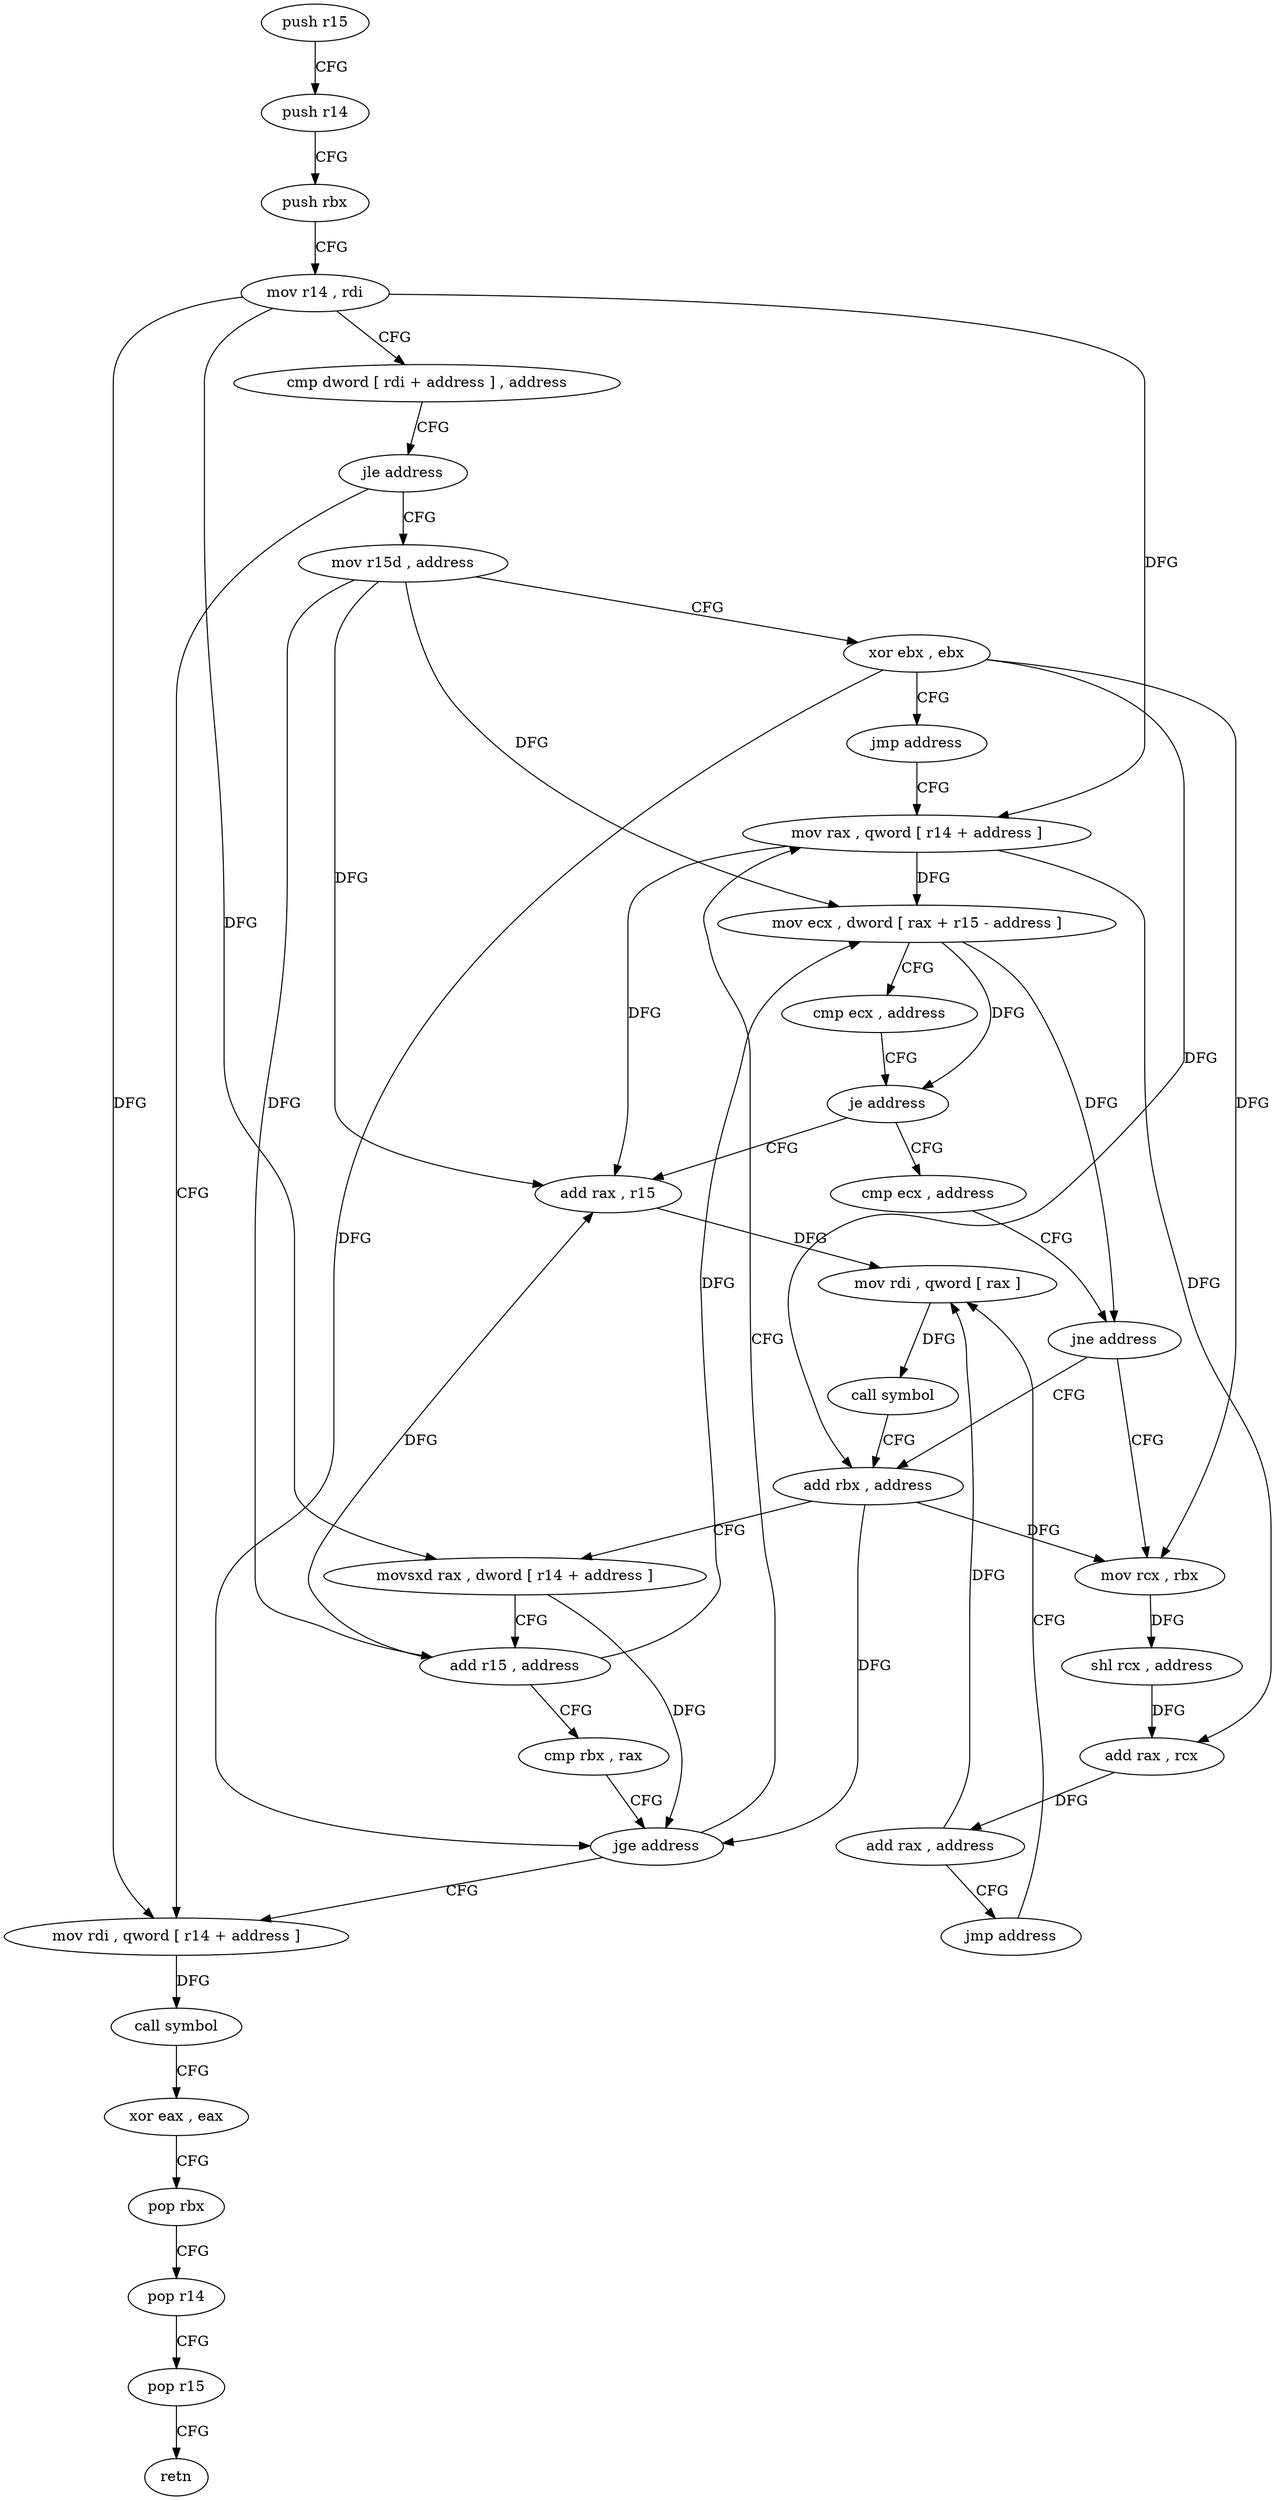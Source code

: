 digraph "func" {
"192400" [label = "push r15" ]
"192402" [label = "push r14" ]
"192404" [label = "push rbx" ]
"192405" [label = "mov r14 , rdi" ]
"192408" [label = "cmp dword [ rdi + address ] , address" ]
"192412" [label = "jle address" ]
"192495" [label = "mov rdi , qword [ r14 + address ]" ]
"192414" [label = "mov r15d , address" ]
"192499" [label = "call symbol" ]
"192504" [label = "xor eax , eax" ]
"192506" [label = "pop rbx" ]
"192507" [label = "pop r14" ]
"192509" [label = "pop r15" ]
"192511" [label = "retn" ]
"192420" [label = "xor ebx , ebx" ]
"192422" [label = "jmp address" ]
"192460" [label = "mov rax , qword [ r14 + address ]" ]
"192464" [label = "mov ecx , dword [ rax + r15 - address ]" ]
"192469" [label = "cmp ecx , address" ]
"192472" [label = "je address" ]
"192432" [label = "add rax , r15" ]
"192474" [label = "cmp ecx , address" ]
"192435" [label = "mov rdi , qword [ rax ]" ]
"192477" [label = "jne address" ]
"192443" [label = "add rbx , address" ]
"192479" [label = "mov rcx , rbx" ]
"192447" [label = "movsxd rax , dword [ r14 + address ]" ]
"192451" [label = "add r15 , address" ]
"192455" [label = "cmp rbx , rax" ]
"192458" [label = "jge address" ]
"192482" [label = "shl rcx , address" ]
"192486" [label = "add rax , rcx" ]
"192489" [label = "add rax , address" ]
"192493" [label = "jmp address" ]
"192438" [label = "call symbol" ]
"192400" -> "192402" [ label = "CFG" ]
"192402" -> "192404" [ label = "CFG" ]
"192404" -> "192405" [ label = "CFG" ]
"192405" -> "192408" [ label = "CFG" ]
"192405" -> "192495" [ label = "DFG" ]
"192405" -> "192460" [ label = "DFG" ]
"192405" -> "192447" [ label = "DFG" ]
"192408" -> "192412" [ label = "CFG" ]
"192412" -> "192495" [ label = "CFG" ]
"192412" -> "192414" [ label = "CFG" ]
"192495" -> "192499" [ label = "DFG" ]
"192414" -> "192420" [ label = "CFG" ]
"192414" -> "192464" [ label = "DFG" ]
"192414" -> "192432" [ label = "DFG" ]
"192414" -> "192451" [ label = "DFG" ]
"192499" -> "192504" [ label = "CFG" ]
"192504" -> "192506" [ label = "CFG" ]
"192506" -> "192507" [ label = "CFG" ]
"192507" -> "192509" [ label = "CFG" ]
"192509" -> "192511" [ label = "CFG" ]
"192420" -> "192422" [ label = "CFG" ]
"192420" -> "192443" [ label = "DFG" ]
"192420" -> "192458" [ label = "DFG" ]
"192420" -> "192479" [ label = "DFG" ]
"192422" -> "192460" [ label = "CFG" ]
"192460" -> "192464" [ label = "DFG" ]
"192460" -> "192432" [ label = "DFG" ]
"192460" -> "192486" [ label = "DFG" ]
"192464" -> "192469" [ label = "CFG" ]
"192464" -> "192472" [ label = "DFG" ]
"192464" -> "192477" [ label = "DFG" ]
"192469" -> "192472" [ label = "CFG" ]
"192472" -> "192432" [ label = "CFG" ]
"192472" -> "192474" [ label = "CFG" ]
"192432" -> "192435" [ label = "DFG" ]
"192474" -> "192477" [ label = "CFG" ]
"192435" -> "192438" [ label = "DFG" ]
"192477" -> "192443" [ label = "CFG" ]
"192477" -> "192479" [ label = "CFG" ]
"192443" -> "192447" [ label = "CFG" ]
"192443" -> "192458" [ label = "DFG" ]
"192443" -> "192479" [ label = "DFG" ]
"192479" -> "192482" [ label = "DFG" ]
"192447" -> "192451" [ label = "CFG" ]
"192447" -> "192458" [ label = "DFG" ]
"192451" -> "192455" [ label = "CFG" ]
"192451" -> "192464" [ label = "DFG" ]
"192451" -> "192432" [ label = "DFG" ]
"192455" -> "192458" [ label = "CFG" ]
"192458" -> "192495" [ label = "CFG" ]
"192458" -> "192460" [ label = "CFG" ]
"192482" -> "192486" [ label = "DFG" ]
"192486" -> "192489" [ label = "DFG" ]
"192489" -> "192493" [ label = "CFG" ]
"192489" -> "192435" [ label = "DFG" ]
"192493" -> "192435" [ label = "CFG" ]
"192438" -> "192443" [ label = "CFG" ]
}
